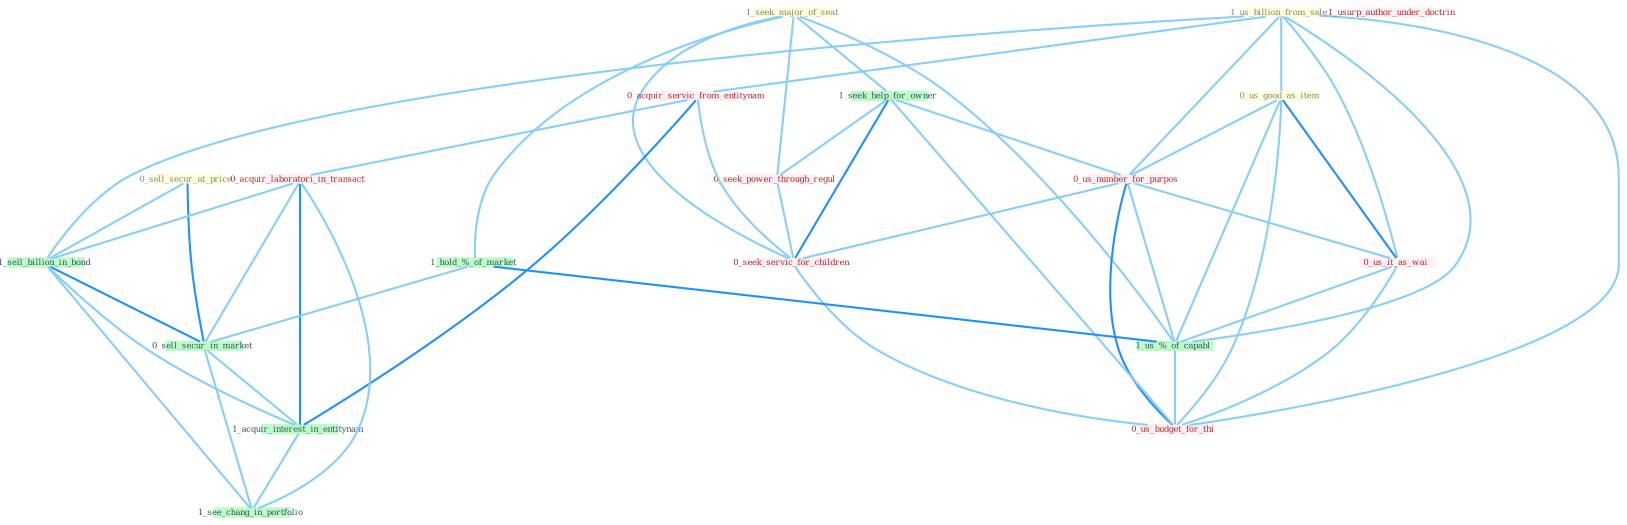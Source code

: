 Graph G{ 
    node
    [shape=polygon,style=filled,width=.5,height=.06,color="#BDFCC9",fixedsize=true,fontsize=4,
    fontcolor="#2f4f4f"];
    {node
    [color="#ffffe0", fontcolor="#8b7d6b"] "1_seek_major_of_seat " "1_us_billion_from_sale " "0_us_good_as_item " "0_sell_secur_at_price "}
{node [color="#fff0f5", fontcolor="#b22222"] "0_acquir_servic_from_entitynam " "0_seek_power_through_regul " "0_us_number_for_purpos " "0_acquir_laboratori_in_transact " "0_us_it_as_wai " "1_usurp_author_under_doctrin " "0_seek_servic_for_children " "0_us_budget_for_thi "}
edge [color="#B0E2FF"];

	"1_seek_major_of_seat " -- "1_seek_help_for_owner " [w="1", color="#87cefa" ];
	"1_seek_major_of_seat " -- "1_hold_%_of_market " [w="1", color="#87cefa" ];
	"1_seek_major_of_seat " -- "0_seek_power_through_regul " [w="1", color="#87cefa" ];
	"1_seek_major_of_seat " -- "1_us_%_of_capabl " [w="1", color="#87cefa" ];
	"1_seek_major_of_seat " -- "0_seek_servic_for_children " [w="1", color="#87cefa" ];
	"1_us_billion_from_sale " -- "0_us_good_as_item " [w="1", color="#87cefa" ];
	"1_us_billion_from_sale " -- "0_acquir_servic_from_entitynam " [w="1", color="#87cefa" ];
	"1_us_billion_from_sale " -- "0_us_number_for_purpos " [w="1", color="#87cefa" ];
	"1_us_billion_from_sale " -- "1_sell_billion_in_bond " [w="1", color="#87cefa" ];
	"1_us_billion_from_sale " -- "0_us_it_as_wai " [w="1", color="#87cefa" ];
	"1_us_billion_from_sale " -- "1_us_%_of_capabl " [w="1", color="#87cefa" ];
	"1_us_billion_from_sale " -- "0_us_budget_for_thi " [w="1", color="#87cefa" ];
	"0_us_good_as_item " -- "0_us_number_for_purpos " [w="1", color="#87cefa" ];
	"0_us_good_as_item " -- "0_us_it_as_wai " [w="2", color="#1e90ff" , len=0.8];
	"0_us_good_as_item " -- "1_us_%_of_capabl " [w="1", color="#87cefa" ];
	"0_us_good_as_item " -- "0_us_budget_for_thi " [w="1", color="#87cefa" ];
	"0_sell_secur_at_price " -- "1_sell_billion_in_bond " [w="1", color="#87cefa" ];
	"0_sell_secur_at_price " -- "0_sell_secur_in_market " [w="2", color="#1e90ff" , len=0.8];
	"1_seek_help_for_owner " -- "0_seek_power_through_regul " [w="1", color="#87cefa" ];
	"1_seek_help_for_owner " -- "0_us_number_for_purpos " [w="1", color="#87cefa" ];
	"1_seek_help_for_owner " -- "0_seek_servic_for_children " [w="2", color="#1e90ff" , len=0.8];
	"1_seek_help_for_owner " -- "0_us_budget_for_thi " [w="1", color="#87cefa" ];
	"0_acquir_servic_from_entitynam " -- "0_acquir_laboratori_in_transact " [w="1", color="#87cefa" ];
	"0_acquir_servic_from_entitynam " -- "1_acquir_interest_in_entitynam " [w="2", color="#1e90ff" , len=0.8];
	"0_acquir_servic_from_entitynam " -- "0_seek_servic_for_children " [w="1", color="#87cefa" ];
	"1_hold_%_of_market " -- "1_us_%_of_capabl " [w="2", color="#1e90ff" , len=0.8];
	"1_hold_%_of_market " -- "0_sell_secur_in_market " [w="1", color="#87cefa" ];
	"0_seek_power_through_regul " -- "0_seek_servic_for_children " [w="1", color="#87cefa" ];
	"0_us_number_for_purpos " -- "0_us_it_as_wai " [w="1", color="#87cefa" ];
	"0_us_number_for_purpos " -- "1_us_%_of_capabl " [w="1", color="#87cefa" ];
	"0_us_number_for_purpos " -- "0_seek_servic_for_children " [w="1", color="#87cefa" ];
	"0_us_number_for_purpos " -- "0_us_budget_for_thi " [w="2", color="#1e90ff" , len=0.8];
	"0_acquir_laboratori_in_transact " -- "1_sell_billion_in_bond " [w="1", color="#87cefa" ];
	"0_acquir_laboratori_in_transact " -- "0_sell_secur_in_market " [w="1", color="#87cefa" ];
	"0_acquir_laboratori_in_transact " -- "1_acquir_interest_in_entitynam " [w="2", color="#1e90ff" , len=0.8];
	"0_acquir_laboratori_in_transact " -- "1_see_chang_in_portfolio " [w="1", color="#87cefa" ];
	"1_sell_billion_in_bond " -- "0_sell_secur_in_market " [w="2", color="#1e90ff" , len=0.8];
	"1_sell_billion_in_bond " -- "1_acquir_interest_in_entitynam " [w="1", color="#87cefa" ];
	"1_sell_billion_in_bond " -- "1_see_chang_in_portfolio " [w="1", color="#87cefa" ];
	"0_us_it_as_wai " -- "1_us_%_of_capabl " [w="1", color="#87cefa" ];
	"0_us_it_as_wai " -- "0_us_budget_for_thi " [w="1", color="#87cefa" ];
	"1_us_%_of_capabl " -- "0_us_budget_for_thi " [w="1", color="#87cefa" ];
	"0_sell_secur_in_market " -- "1_acquir_interest_in_entitynam " [w="1", color="#87cefa" ];
	"0_sell_secur_in_market " -- "1_see_chang_in_portfolio " [w="1", color="#87cefa" ];
	"1_acquir_interest_in_entitynam " -- "1_see_chang_in_portfolio " [w="1", color="#87cefa" ];
	"0_seek_servic_for_children " -- "0_us_budget_for_thi " [w="1", color="#87cefa" ];
}